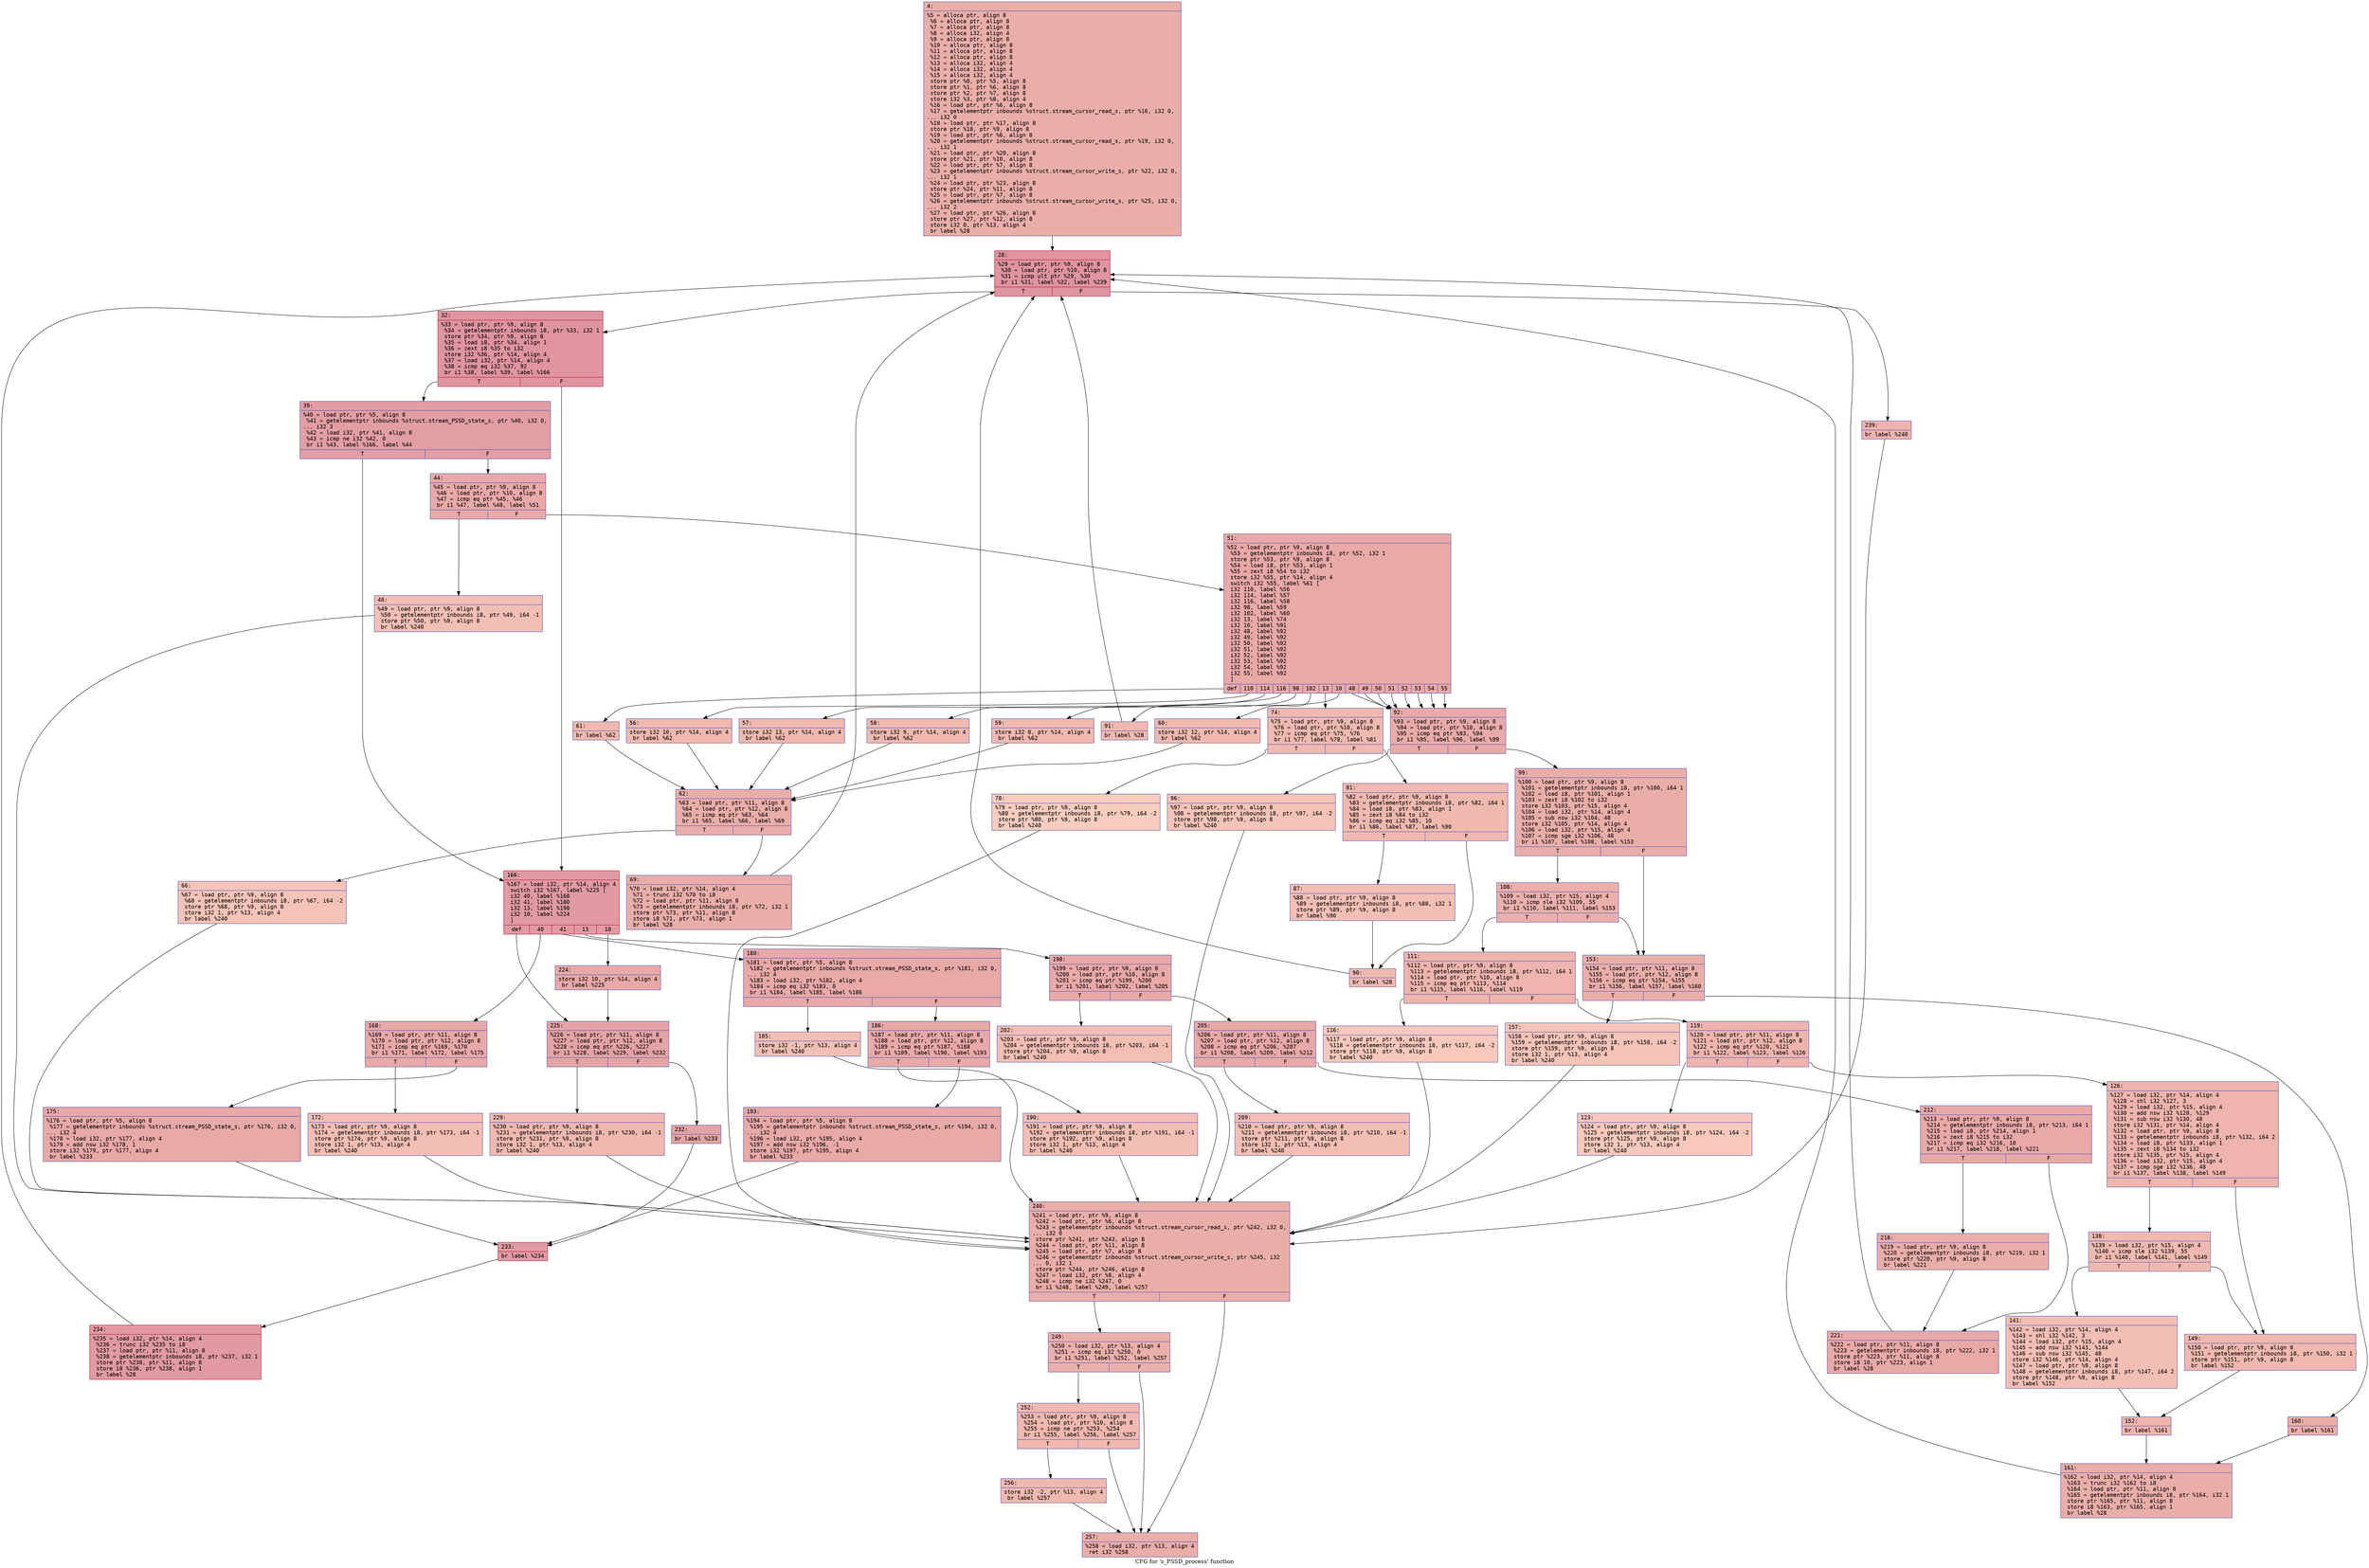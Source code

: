 digraph "CFG for 's_PSSD_process' function" {
	label="CFG for 's_PSSD_process' function";

	Node0x6000012db700 [shape=record,color="#3d50c3ff", style=filled, fillcolor="#d0473d70" fontname="Courier",label="{4:\l|  %5 = alloca ptr, align 8\l  %6 = alloca ptr, align 8\l  %7 = alloca ptr, align 8\l  %8 = alloca i32, align 4\l  %9 = alloca ptr, align 8\l  %10 = alloca ptr, align 8\l  %11 = alloca ptr, align 8\l  %12 = alloca ptr, align 8\l  %13 = alloca i32, align 4\l  %14 = alloca i32, align 4\l  %15 = alloca i32, align 4\l  store ptr %0, ptr %5, align 8\l  store ptr %1, ptr %6, align 8\l  store ptr %2, ptr %7, align 8\l  store i32 %3, ptr %8, align 4\l  %16 = load ptr, ptr %6, align 8\l  %17 = getelementptr inbounds %struct.stream_cursor_read_s, ptr %16, i32 0,\l... i32 0\l  %18 = load ptr, ptr %17, align 8\l  store ptr %18, ptr %9, align 8\l  %19 = load ptr, ptr %6, align 8\l  %20 = getelementptr inbounds %struct.stream_cursor_read_s, ptr %19, i32 0,\l... i32 1\l  %21 = load ptr, ptr %20, align 8\l  store ptr %21, ptr %10, align 8\l  %22 = load ptr, ptr %7, align 8\l  %23 = getelementptr inbounds %struct.stream_cursor_write_s, ptr %22, i32 0,\l... i32 1\l  %24 = load ptr, ptr %23, align 8\l  store ptr %24, ptr %11, align 8\l  %25 = load ptr, ptr %7, align 8\l  %26 = getelementptr inbounds %struct.stream_cursor_write_s, ptr %25, i32 0,\l... i32 2\l  %27 = load ptr, ptr %26, align 8\l  store ptr %27, ptr %12, align 8\l  store i32 0, ptr %13, align 4\l  br label %28\l}"];
	Node0x6000012db700 -> Node0x6000012db750[tooltip="4 -> 28\nProbability 100.00%" ];
	Node0x6000012db750 [shape=record,color="#b70d28ff", style=filled, fillcolor="#b70d2870" fontname="Courier",label="{28:\l|  %29 = load ptr, ptr %9, align 8\l  %30 = load ptr, ptr %10, align 8\l  %31 = icmp ult ptr %29, %30\l  br i1 %31, label %32, label %239\l|{<s0>T|<s1>F}}"];
	Node0x6000012db750:s0 -> Node0x6000012db7a0[tooltip="28 -> 32\nProbability 96.88%" ];
	Node0x6000012db750:s1 -> Node0x6000012dca50[tooltip="28 -> 239\nProbability 3.12%" ];
	Node0x6000012db7a0 [shape=record,color="#b70d28ff", style=filled, fillcolor="#b70d2870" fontname="Courier",label="{32:\l|  %33 = load ptr, ptr %9, align 8\l  %34 = getelementptr inbounds i8, ptr %33, i32 1\l  store ptr %34, ptr %9, align 8\l  %35 = load i8, ptr %34, align 1\l  %36 = zext i8 %35 to i32\l  store i32 %36, ptr %14, align 4\l  %37 = load i32, ptr %14, align 4\l  %38 = icmp eq i32 %37, 92\l  br i1 %38, label %39, label %166\l|{<s0>T|<s1>F}}"];
	Node0x6000012db7a0:s0 -> Node0x6000012db7f0[tooltip="32 -> 39\nProbability 50.00%" ];
	Node0x6000012db7a0:s1 -> Node0x6000012dc370[tooltip="32 -> 166\nProbability 50.00%" ];
	Node0x6000012db7f0 [shape=record,color="#3d50c3ff", style=filled, fillcolor="#be242e70" fontname="Courier",label="{39:\l|  %40 = load ptr, ptr %5, align 8\l  %41 = getelementptr inbounds %struct.stream_PSSD_state_s, ptr %40, i32 0,\l... i32 3\l  %42 = load i32, ptr %41, align 8\l  %43 = icmp ne i32 %42, 0\l  br i1 %43, label %166, label %44\l|{<s0>T|<s1>F}}"];
	Node0x6000012db7f0:s0 -> Node0x6000012dc370[tooltip="39 -> 166\nProbability 62.50%" ];
	Node0x6000012db7f0:s1 -> Node0x6000012db840[tooltip="39 -> 44\nProbability 37.50%" ];
	Node0x6000012db840 [shape=record,color="#3d50c3ff", style=filled, fillcolor="#ca3b3770" fontname="Courier",label="{44:\l|  %45 = load ptr, ptr %9, align 8\l  %46 = load ptr, ptr %10, align 8\l  %47 = icmp eq ptr %45, %46\l  br i1 %47, label %48, label %51\l|{<s0>T|<s1>F}}"];
	Node0x6000012db840:s0 -> Node0x6000012db890[tooltip="44 -> 48\nProbability 3.12%" ];
	Node0x6000012db840:s1 -> Node0x6000012db8e0[tooltip="44 -> 51\nProbability 96.88%" ];
	Node0x6000012db890 [shape=record,color="#3d50c3ff", style=filled, fillcolor="#e36c5570" fontname="Courier",label="{48:\l|  %49 = load ptr, ptr %9, align 8\l  %50 = getelementptr inbounds i8, ptr %49, i64 -1\l  store ptr %50, ptr %9, align 8\l  br label %240\l}"];
	Node0x6000012db890 -> Node0x6000012dcaa0[tooltip="48 -> 240\nProbability 100.00%" ];
	Node0x6000012db8e0 [shape=record,color="#3d50c3ff", style=filled, fillcolor="#ca3b3770" fontname="Courier",label="{51:\l|  %52 = load ptr, ptr %9, align 8\l  %53 = getelementptr inbounds i8, ptr %52, i32 1\l  store ptr %53, ptr %9, align 8\l  %54 = load i8, ptr %53, align 1\l  %55 = zext i8 %54 to i32\l  store i32 %55, ptr %14, align 4\l  switch i32 %55, label %61 [\l    i32 110, label %56\l    i32 114, label %57\l    i32 116, label %58\l    i32 98, label %59\l    i32 102, label %60\l    i32 13, label %74\l    i32 10, label %91\l    i32 48, label %92\l    i32 49, label %92\l    i32 50, label %92\l    i32 51, label %92\l    i32 52, label %92\l    i32 53, label %92\l    i32 54, label %92\l    i32 55, label %92\l  ]\l|{<s0>def|<s1>110|<s2>114|<s3>116|<s4>98|<s5>102|<s6>13|<s7>10|<s8>48|<s9>49|<s10>50|<s11>51|<s12>52|<s13>53|<s14>54|<s15>55}}"];
	Node0x6000012db8e0:s0 -> Node0x6000012dbac0[tooltip="51 -> 61\nProbability 6.25%" ];
	Node0x6000012db8e0:s1 -> Node0x6000012db930[tooltip="51 -> 56\nProbability 6.25%" ];
	Node0x6000012db8e0:s2 -> Node0x6000012db980[tooltip="51 -> 57\nProbability 6.25%" ];
	Node0x6000012db8e0:s3 -> Node0x6000012db9d0[tooltip="51 -> 58\nProbability 6.25%" ];
	Node0x6000012db8e0:s4 -> Node0x6000012dba20[tooltip="51 -> 59\nProbability 6.25%" ];
	Node0x6000012db8e0:s5 -> Node0x6000012dba70[tooltip="51 -> 60\nProbability 6.25%" ];
	Node0x6000012db8e0:s6 -> Node0x6000012dbc00[tooltip="51 -> 74\nProbability 6.25%" ];
	Node0x6000012db8e0:s7 -> Node0x6000012dbd90[tooltip="51 -> 91\nProbability 6.25%" ];
	Node0x6000012db8e0:s8 -> Node0x6000012dbde0[tooltip="51 -> 92\nProbability 50.00%" ];
	Node0x6000012db8e0:s9 -> Node0x6000012dbde0[tooltip="51 -> 92\nProbability 50.00%" ];
	Node0x6000012db8e0:s10 -> Node0x6000012dbde0[tooltip="51 -> 92\nProbability 50.00%" ];
	Node0x6000012db8e0:s11 -> Node0x6000012dbde0[tooltip="51 -> 92\nProbability 50.00%" ];
	Node0x6000012db8e0:s12 -> Node0x6000012dbde0[tooltip="51 -> 92\nProbability 50.00%" ];
	Node0x6000012db8e0:s13 -> Node0x6000012dbde0[tooltip="51 -> 92\nProbability 50.00%" ];
	Node0x6000012db8e0:s14 -> Node0x6000012dbde0[tooltip="51 -> 92\nProbability 50.00%" ];
	Node0x6000012db8e0:s15 -> Node0x6000012dbde0[tooltip="51 -> 92\nProbability 50.00%" ];
	Node0x6000012db930 [shape=record,color="#3d50c3ff", style=filled, fillcolor="#de614d70" fontname="Courier",label="{56:\l|  store i32 10, ptr %14, align 4\l  br label %62\l}"];
	Node0x6000012db930 -> Node0x6000012dbb10[tooltip="56 -> 62\nProbability 100.00%" ];
	Node0x6000012db980 [shape=record,color="#3d50c3ff", style=filled, fillcolor="#de614d70" fontname="Courier",label="{57:\l|  store i32 13, ptr %14, align 4\l  br label %62\l}"];
	Node0x6000012db980 -> Node0x6000012dbb10[tooltip="57 -> 62\nProbability 100.00%" ];
	Node0x6000012db9d0 [shape=record,color="#3d50c3ff", style=filled, fillcolor="#de614d70" fontname="Courier",label="{58:\l|  store i32 9, ptr %14, align 4\l  br label %62\l}"];
	Node0x6000012db9d0 -> Node0x6000012dbb10[tooltip="58 -> 62\nProbability 100.00%" ];
	Node0x6000012dba20 [shape=record,color="#3d50c3ff", style=filled, fillcolor="#de614d70" fontname="Courier",label="{59:\l|  store i32 8, ptr %14, align 4\l  br label %62\l}"];
	Node0x6000012dba20 -> Node0x6000012dbb10[tooltip="59 -> 62\nProbability 100.00%" ];
	Node0x6000012dba70 [shape=record,color="#3d50c3ff", style=filled, fillcolor="#de614d70" fontname="Courier",label="{60:\l|  store i32 12, ptr %14, align 4\l  br label %62\l}"];
	Node0x6000012dba70 -> Node0x6000012dbb10[tooltip="60 -> 62\nProbability 100.00%" ];
	Node0x6000012dbac0 [shape=record,color="#3d50c3ff", style=filled, fillcolor="#de614d70" fontname="Courier",label="{61:\l|  br label %62\l}"];
	Node0x6000012dbac0 -> Node0x6000012dbb10[tooltip="61 -> 62\nProbability 100.00%" ];
	Node0x6000012dbb10 [shape=record,color="#3d50c3ff", style=filled, fillcolor="#d0473d70" fontname="Courier",label="{62:\l|  %63 = load ptr, ptr %11, align 8\l  %64 = load ptr, ptr %12, align 8\l  %65 = icmp eq ptr %63, %64\l  br i1 %65, label %66, label %69\l|{<s0>T|<s1>F}}"];
	Node0x6000012dbb10:s0 -> Node0x6000012dbb60[tooltip="62 -> 66\nProbability 3.12%" ];
	Node0x6000012dbb10:s1 -> Node0x6000012dbbb0[tooltip="62 -> 69\nProbability 96.88%" ];
	Node0x6000012dbb60 [shape=record,color="#3d50c3ff", style=filled, fillcolor="#e8765c70" fontname="Courier",label="{66:\l|  %67 = load ptr, ptr %9, align 8\l  %68 = getelementptr inbounds i8, ptr %67, i64 -2\l  store ptr %68, ptr %9, align 8\l  store i32 1, ptr %13, align 4\l  br label %240\l}"];
	Node0x6000012dbb60 -> Node0x6000012dcaa0[tooltip="66 -> 240\nProbability 100.00%" ];
	Node0x6000012dbbb0 [shape=record,color="#3d50c3ff", style=filled, fillcolor="#d0473d70" fontname="Courier",label="{69:\l|  %70 = load i32, ptr %14, align 4\l  %71 = trunc i32 %70 to i8\l  %72 = load ptr, ptr %11, align 8\l  %73 = getelementptr inbounds i8, ptr %72, i32 1\l  store ptr %73, ptr %11, align 8\l  store i8 %71, ptr %73, align 1\l  br label %28\l}"];
	Node0x6000012dbbb0 -> Node0x6000012db750[tooltip="69 -> 28\nProbability 100.00%" ];
	Node0x6000012dbc00 [shape=record,color="#3d50c3ff", style=filled, fillcolor="#de614d70" fontname="Courier",label="{74:\l|  %75 = load ptr, ptr %9, align 8\l  %76 = load ptr, ptr %10, align 8\l  %77 = icmp eq ptr %75, %76\l  br i1 %77, label %78, label %81\l|{<s0>T|<s1>F}}"];
	Node0x6000012dbc00:s0 -> Node0x6000012dbc50[tooltip="74 -> 78\nProbability 3.12%" ];
	Node0x6000012dbc00:s1 -> Node0x6000012dbca0[tooltip="74 -> 81\nProbability 96.88%" ];
	Node0x6000012dbc50 [shape=record,color="#3d50c3ff", style=filled, fillcolor="#f08b6e70" fontname="Courier",label="{78:\l|  %79 = load ptr, ptr %9, align 8\l  %80 = getelementptr inbounds i8, ptr %79, i64 -2\l  store ptr %80, ptr %9, align 8\l  br label %240\l}"];
	Node0x6000012dbc50 -> Node0x6000012dcaa0[tooltip="78 -> 240\nProbability 100.00%" ];
	Node0x6000012dbca0 [shape=record,color="#3d50c3ff", style=filled, fillcolor="#de614d70" fontname="Courier",label="{81:\l|  %82 = load ptr, ptr %9, align 8\l  %83 = getelementptr inbounds i8, ptr %82, i64 1\l  %84 = load i8, ptr %83, align 1\l  %85 = zext i8 %84 to i32\l  %86 = icmp eq i32 %85, 10\l  br i1 %86, label %87, label %90\l|{<s0>T|<s1>F}}"];
	Node0x6000012dbca0:s0 -> Node0x6000012dbcf0[tooltip="81 -> 87\nProbability 50.00%" ];
	Node0x6000012dbca0:s1 -> Node0x6000012dbd40[tooltip="81 -> 90\nProbability 50.00%" ];
	Node0x6000012dbcf0 [shape=record,color="#3d50c3ff", style=filled, fillcolor="#e36c5570" fontname="Courier",label="{87:\l|  %88 = load ptr, ptr %9, align 8\l  %89 = getelementptr inbounds i8, ptr %88, i32 1\l  store ptr %89, ptr %9, align 8\l  br label %90\l}"];
	Node0x6000012dbcf0 -> Node0x6000012dbd40[tooltip="87 -> 90\nProbability 100.00%" ];
	Node0x6000012dbd40 [shape=record,color="#3d50c3ff", style=filled, fillcolor="#de614d70" fontname="Courier",label="{90:\l|  br label %28\l}"];
	Node0x6000012dbd40 -> Node0x6000012db750[tooltip="90 -> 28\nProbability 100.00%" ];
	Node0x6000012dbd90 [shape=record,color="#3d50c3ff", style=filled, fillcolor="#de614d70" fontname="Courier",label="{91:\l|  br label %28\l}"];
	Node0x6000012dbd90 -> Node0x6000012db750[tooltip="91 -> 28\nProbability 100.00%" ];
	Node0x6000012dbde0 [shape=record,color="#3d50c3ff", style=filled, fillcolor="#cc403a70" fontname="Courier",label="{92:\l|  %93 = load ptr, ptr %9, align 8\l  %94 = load ptr, ptr %10, align 8\l  %95 = icmp eq ptr %93, %94\l  br i1 %95, label %96, label %99\l|{<s0>T|<s1>F}}"];
	Node0x6000012dbde0:s0 -> Node0x6000012dbe30[tooltip="92 -> 96\nProbability 3.12%" ];
	Node0x6000012dbde0:s1 -> Node0x6000012dbe80[tooltip="92 -> 99\nProbability 96.88%" ];
	Node0x6000012dbe30 [shape=record,color="#3d50c3ff", style=filled, fillcolor="#e8765c70" fontname="Courier",label="{96:\l|  %97 = load ptr, ptr %9, align 8\l  %98 = getelementptr inbounds i8, ptr %97, i64 -2\l  store ptr %98, ptr %9, align 8\l  br label %240\l}"];
	Node0x6000012dbe30 -> Node0x6000012dcaa0[tooltip="96 -> 240\nProbability 100.00%" ];
	Node0x6000012dbe80 [shape=record,color="#3d50c3ff", style=filled, fillcolor="#d0473d70" fontname="Courier",label="{99:\l|  %100 = load ptr, ptr %9, align 8\l  %101 = getelementptr inbounds i8, ptr %100, i64 1\l  %102 = load i8, ptr %101, align 1\l  %103 = zext i8 %102 to i32\l  store i32 %103, ptr %15, align 4\l  %104 = load i32, ptr %14, align 4\l  %105 = sub nsw i32 %104, 48\l  store i32 %105, ptr %14, align 4\l  %106 = load i32, ptr %15, align 4\l  %107 = icmp sge i32 %106, 48\l  br i1 %107, label %108, label %153\l|{<s0>T|<s1>F}}"];
	Node0x6000012dbe80:s0 -> Node0x6000012dbed0[tooltip="99 -> 108\nProbability 50.00%" ];
	Node0x6000012dbe80:s1 -> Node0x6000012dc230[tooltip="99 -> 153\nProbability 50.00%" ];
	Node0x6000012dbed0 [shape=record,color="#3d50c3ff", style=filled, fillcolor="#d24b4070" fontname="Courier",label="{108:\l|  %109 = load i32, ptr %15, align 4\l  %110 = icmp sle i32 %109, 55\l  br i1 %110, label %111, label %153\l|{<s0>T|<s1>F}}"];
	Node0x6000012dbed0:s0 -> Node0x6000012dbf20[tooltip="108 -> 111\nProbability 50.00%" ];
	Node0x6000012dbed0:s1 -> Node0x6000012dc230[tooltip="108 -> 153\nProbability 50.00%" ];
	Node0x6000012dbf20 [shape=record,color="#3d50c3ff", style=filled, fillcolor="#d8564670" fontname="Courier",label="{111:\l|  %112 = load ptr, ptr %9, align 8\l  %113 = getelementptr inbounds i8, ptr %112, i64 1\l  %114 = load ptr, ptr %10, align 8\l  %115 = icmp eq ptr %113, %114\l  br i1 %115, label %116, label %119\l|{<s0>T|<s1>F}}"];
	Node0x6000012dbf20:s0 -> Node0x6000012dbf70[tooltip="111 -> 116\nProbability 3.12%" ];
	Node0x6000012dbf20:s1 -> Node0x6000012dc000[tooltip="111 -> 119\nProbability 96.88%" ];
	Node0x6000012dbf70 [shape=record,color="#3d50c3ff", style=filled, fillcolor="#ed836670" fontname="Courier",label="{116:\l|  %117 = load ptr, ptr %9, align 8\l  %118 = getelementptr inbounds i8, ptr %117, i64 -2\l  store ptr %118, ptr %9, align 8\l  br label %240\l}"];
	Node0x6000012dbf70 -> Node0x6000012dcaa0[tooltip="116 -> 240\nProbability 100.00%" ];
	Node0x6000012dc000 [shape=record,color="#3d50c3ff", style=filled, fillcolor="#d8564670" fontname="Courier",label="{119:\l|  %120 = load ptr, ptr %11, align 8\l  %121 = load ptr, ptr %12, align 8\l  %122 = icmp eq ptr %120, %121\l  br i1 %122, label %123, label %126\l|{<s0>T|<s1>F}}"];
	Node0x6000012dc000:s0 -> Node0x6000012dc050[tooltip="119 -> 123\nProbability 3.12%" ];
	Node0x6000012dc000:s1 -> Node0x6000012dc0a0[tooltip="119 -> 126\nProbability 96.88%" ];
	Node0x6000012dc050 [shape=record,color="#3d50c3ff", style=filled, fillcolor="#ed836670" fontname="Courier",label="{123:\l|  %124 = load ptr, ptr %9, align 8\l  %125 = getelementptr inbounds i8, ptr %124, i64 -2\l  store ptr %125, ptr %9, align 8\l  store i32 1, ptr %13, align 4\l  br label %240\l}"];
	Node0x6000012dc050 -> Node0x6000012dcaa0[tooltip="123 -> 240\nProbability 100.00%" ];
	Node0x6000012dc0a0 [shape=record,color="#3d50c3ff", style=filled, fillcolor="#d8564670" fontname="Courier",label="{126:\l|  %127 = load i32, ptr %14, align 4\l  %128 = shl i32 %127, 3\l  %129 = load i32, ptr %15, align 4\l  %130 = add nsw i32 %128, %129\l  %131 = sub nsw i32 %130, 48\l  store i32 %131, ptr %14, align 4\l  %132 = load ptr, ptr %9, align 8\l  %133 = getelementptr inbounds i8, ptr %132, i64 2\l  %134 = load i8, ptr %133, align 1\l  %135 = zext i8 %134 to i32\l  store i32 %135, ptr %15, align 4\l  %136 = load i32, ptr %15, align 4\l  %137 = icmp sge i32 %136, 48\l  br i1 %137, label %138, label %149\l|{<s0>T|<s1>F}}"];
	Node0x6000012dc0a0:s0 -> Node0x6000012dc0f0[tooltip="126 -> 138\nProbability 50.00%" ];
	Node0x6000012dc0a0:s1 -> Node0x6000012dc190[tooltip="126 -> 149\nProbability 50.00%" ];
	Node0x6000012dc0f0 [shape=record,color="#3d50c3ff", style=filled, fillcolor="#de614d70" fontname="Courier",label="{138:\l|  %139 = load i32, ptr %15, align 4\l  %140 = icmp sle i32 %139, 55\l  br i1 %140, label %141, label %149\l|{<s0>T|<s1>F}}"];
	Node0x6000012dc0f0:s0 -> Node0x6000012dc140[tooltip="138 -> 141\nProbability 50.00%" ];
	Node0x6000012dc0f0:s1 -> Node0x6000012dc190[tooltip="138 -> 149\nProbability 50.00%" ];
	Node0x6000012dc140 [shape=record,color="#3d50c3ff", style=filled, fillcolor="#e36c5570" fontname="Courier",label="{141:\l|  %142 = load i32, ptr %14, align 4\l  %143 = shl i32 %142, 3\l  %144 = load i32, ptr %15, align 4\l  %145 = add nsw i32 %143, %144\l  %146 = sub nsw i32 %145, 48\l  store i32 %146, ptr %14, align 4\l  %147 = load ptr, ptr %9, align 8\l  %148 = getelementptr inbounds i8, ptr %147, i64 2\l  store ptr %148, ptr %9, align 8\l  br label %152\l}"];
	Node0x6000012dc140 -> Node0x6000012dc1e0[tooltip="141 -> 152\nProbability 100.00%" ];
	Node0x6000012dc190 [shape=record,color="#3d50c3ff", style=filled, fillcolor="#dc5d4a70" fontname="Courier",label="{149:\l|  %150 = load ptr, ptr %9, align 8\l  %151 = getelementptr inbounds i8, ptr %150, i32 1\l  store ptr %151, ptr %9, align 8\l  br label %152\l}"];
	Node0x6000012dc190 -> Node0x6000012dc1e0[tooltip="149 -> 152\nProbability 100.00%" ];
	Node0x6000012dc1e0 [shape=record,color="#3d50c3ff", style=filled, fillcolor="#d8564670" fontname="Courier",label="{152:\l|  br label %161\l}"];
	Node0x6000012dc1e0 -> Node0x6000012dc320[tooltip="152 -> 161\nProbability 100.00%" ];
	Node0x6000012dc230 [shape=record,color="#3d50c3ff", style=filled, fillcolor="#d0473d70" fontname="Courier",label="{153:\l|  %154 = load ptr, ptr %11, align 8\l  %155 = load ptr, ptr %12, align 8\l  %156 = icmp eq ptr %154, %155\l  br i1 %156, label %157, label %160\l|{<s0>T|<s1>F}}"];
	Node0x6000012dc230:s0 -> Node0x6000012dc280[tooltip="153 -> 157\nProbability 3.12%" ];
	Node0x6000012dc230:s1 -> Node0x6000012dc2d0[tooltip="153 -> 160\nProbability 96.88%" ];
	Node0x6000012dc280 [shape=record,color="#3d50c3ff", style=filled, fillcolor="#e8765c70" fontname="Courier",label="{157:\l|  %158 = load ptr, ptr %9, align 8\l  %159 = getelementptr inbounds i8, ptr %158, i64 -2\l  store ptr %159, ptr %9, align 8\l  store i32 1, ptr %13, align 4\l  br label %240\l}"];
	Node0x6000012dc280 -> Node0x6000012dcaa0[tooltip="157 -> 240\nProbability 100.00%" ];
	Node0x6000012dc2d0 [shape=record,color="#3d50c3ff", style=filled, fillcolor="#d0473d70" fontname="Courier",label="{160:\l|  br label %161\l}"];
	Node0x6000012dc2d0 -> Node0x6000012dc320[tooltip="160 -> 161\nProbability 100.00%" ];
	Node0x6000012dc320 [shape=record,color="#3d50c3ff", style=filled, fillcolor="#d0473d70" fontname="Courier",label="{161:\l|  %162 = load i32, ptr %14, align 4\l  %163 = trunc i32 %162 to i8\l  %164 = load ptr, ptr %11, align 8\l  %165 = getelementptr inbounds i8, ptr %164, i32 1\l  store ptr %165, ptr %11, align 8\l  store i8 %163, ptr %165, align 1\l  br label %28\l}"];
	Node0x6000012dc320 -> Node0x6000012db750[tooltip="161 -> 28\nProbability 100.00%" ];
	Node0x6000012dc370 [shape=record,color="#b70d28ff", style=filled, fillcolor="#bb1b2c70" fontname="Courier",label="{166:\l|  %167 = load i32, ptr %14, align 4\l  switch i32 %167, label %225 [\l    i32 40, label %168\l    i32 41, label %180\l    i32 13, label %198\l    i32 10, label %224\l  ]\l|{<s0>def|<s1>40|<s2>41|<s3>13|<s4>10}}"];
	Node0x6000012dc370:s0 -> Node0x6000012dc8c0[tooltip="166 -> 225\nProbability 20.00%" ];
	Node0x6000012dc370:s1 -> Node0x6000012dc3c0[tooltip="166 -> 168\nProbability 20.00%" ];
	Node0x6000012dc370:s2 -> Node0x6000012dc4b0[tooltip="166 -> 180\nProbability 20.00%" ];
	Node0x6000012dc370:s3 -> Node0x6000012dc640[tooltip="166 -> 198\nProbability 20.00%" ];
	Node0x6000012dc370:s4 -> Node0x6000012dc870[tooltip="166 -> 224\nProbability 20.00%" ];
	Node0x6000012dc3c0 [shape=record,color="#3d50c3ff", style=filled, fillcolor="#ca3b3770" fontname="Courier",label="{168:\l|  %169 = load ptr, ptr %11, align 8\l  %170 = load ptr, ptr %12, align 8\l  %171 = icmp eq ptr %169, %170\l  br i1 %171, label %172, label %175\l|{<s0>T|<s1>F}}"];
	Node0x6000012dc3c0:s0 -> Node0x6000012dc410[tooltip="168 -> 172\nProbability 3.12%" ];
	Node0x6000012dc3c0:s1 -> Node0x6000012dc460[tooltip="168 -> 175\nProbability 96.88%" ];
	Node0x6000012dc410 [shape=record,color="#3d50c3ff", style=filled, fillcolor="#e36c5570" fontname="Courier",label="{172:\l|  %173 = load ptr, ptr %9, align 8\l  %174 = getelementptr inbounds i8, ptr %173, i64 -1\l  store ptr %174, ptr %9, align 8\l  store i32 1, ptr %13, align 4\l  br label %240\l}"];
	Node0x6000012dc410 -> Node0x6000012dcaa0[tooltip="172 -> 240\nProbability 100.00%" ];
	Node0x6000012dc460 [shape=record,color="#3d50c3ff", style=filled, fillcolor="#ca3b3770" fontname="Courier",label="{175:\l|  %176 = load ptr, ptr %5, align 8\l  %177 = getelementptr inbounds %struct.stream_PSSD_state_s, ptr %176, i32 0,\l... i32 4\l  %178 = load i32, ptr %177, align 4\l  %179 = add nsw i32 %178, 1\l  store i32 %179, ptr %177, align 4\l  br label %233\l}"];
	Node0x6000012dc460 -> Node0x6000012dc9b0[tooltip="175 -> 233\nProbability 100.00%" ];
	Node0x6000012dc4b0 [shape=record,color="#3d50c3ff", style=filled, fillcolor="#ca3b3770" fontname="Courier",label="{180:\l|  %181 = load ptr, ptr %5, align 8\l  %182 = getelementptr inbounds %struct.stream_PSSD_state_s, ptr %181, i32 0,\l... i32 4\l  %183 = load i32, ptr %182, align 4\l  %184 = icmp eq i32 %183, 0\l  br i1 %184, label %185, label %186\l|{<s0>T|<s1>F}}"];
	Node0x6000012dc4b0:s0 -> Node0x6000012dc500[tooltip="180 -> 185\nProbability 3.12%" ];
	Node0x6000012dc4b0:s1 -> Node0x6000012dc550[tooltip="180 -> 186\nProbability 96.88%" ];
	Node0x6000012dc500 [shape=record,color="#3d50c3ff", style=filled, fillcolor="#e36c5570" fontname="Courier",label="{185:\l|  store i32 -1, ptr %13, align 4\l  br label %240\l}"];
	Node0x6000012dc500 -> Node0x6000012dcaa0[tooltip="185 -> 240\nProbability 100.00%" ];
	Node0x6000012dc550 [shape=record,color="#3d50c3ff", style=filled, fillcolor="#ca3b3770" fontname="Courier",label="{186:\l|  %187 = load ptr, ptr %11, align 8\l  %188 = load ptr, ptr %12, align 8\l  %189 = icmp eq ptr %187, %188\l  br i1 %189, label %190, label %193\l|{<s0>T|<s1>F}}"];
	Node0x6000012dc550:s0 -> Node0x6000012dc5a0[tooltip="186 -> 190\nProbability 3.12%" ];
	Node0x6000012dc550:s1 -> Node0x6000012dc5f0[tooltip="186 -> 193\nProbability 96.88%" ];
	Node0x6000012dc5a0 [shape=record,color="#3d50c3ff", style=filled, fillcolor="#e36c5570" fontname="Courier",label="{190:\l|  %191 = load ptr, ptr %9, align 8\l  %192 = getelementptr inbounds i8, ptr %191, i64 -1\l  store ptr %192, ptr %9, align 8\l  store i32 1, ptr %13, align 4\l  br label %240\l}"];
	Node0x6000012dc5a0 -> Node0x6000012dcaa0[tooltip="190 -> 240\nProbability 100.00%" ];
	Node0x6000012dc5f0 [shape=record,color="#3d50c3ff", style=filled, fillcolor="#ca3b3770" fontname="Courier",label="{193:\l|  %194 = load ptr, ptr %5, align 8\l  %195 = getelementptr inbounds %struct.stream_PSSD_state_s, ptr %194, i32 0,\l... i32 4\l  %196 = load i32, ptr %195, align 4\l  %197 = add nsw i32 %196, -1\l  store i32 %197, ptr %195, align 4\l  br label %233\l}"];
	Node0x6000012dc5f0 -> Node0x6000012dc9b0[tooltip="193 -> 233\nProbability 100.00%" ];
	Node0x6000012dc640 [shape=record,color="#3d50c3ff", style=filled, fillcolor="#ca3b3770" fontname="Courier",label="{198:\l|  %199 = load ptr, ptr %9, align 8\l  %200 = load ptr, ptr %10, align 8\l  %201 = icmp eq ptr %199, %200\l  br i1 %201, label %202, label %205\l|{<s0>T|<s1>F}}"];
	Node0x6000012dc640:s0 -> Node0x6000012dc690[tooltip="198 -> 202\nProbability 3.12%" ];
	Node0x6000012dc640:s1 -> Node0x6000012dc6e0[tooltip="198 -> 205\nProbability 96.88%" ];
	Node0x6000012dc690 [shape=record,color="#3d50c3ff", style=filled, fillcolor="#e36c5570" fontname="Courier",label="{202:\l|  %203 = load ptr, ptr %9, align 8\l  %204 = getelementptr inbounds i8, ptr %203, i64 -1\l  store ptr %204, ptr %9, align 8\l  br label %240\l}"];
	Node0x6000012dc690 -> Node0x6000012dcaa0[tooltip="202 -> 240\nProbability 100.00%" ];
	Node0x6000012dc6e0 [shape=record,color="#3d50c3ff", style=filled, fillcolor="#ca3b3770" fontname="Courier",label="{205:\l|  %206 = load ptr, ptr %11, align 8\l  %207 = load ptr, ptr %12, align 8\l  %208 = icmp eq ptr %206, %207\l  br i1 %208, label %209, label %212\l|{<s0>T|<s1>F}}"];
	Node0x6000012dc6e0:s0 -> Node0x6000012dc730[tooltip="205 -> 209\nProbability 3.12%" ];
	Node0x6000012dc6e0:s1 -> Node0x6000012dc780[tooltip="205 -> 212\nProbability 96.88%" ];
	Node0x6000012dc730 [shape=record,color="#3d50c3ff", style=filled, fillcolor="#e36c5570" fontname="Courier",label="{209:\l|  %210 = load ptr, ptr %9, align 8\l  %211 = getelementptr inbounds i8, ptr %210, i64 -1\l  store ptr %211, ptr %9, align 8\l  store i32 1, ptr %13, align 4\l  br label %240\l}"];
	Node0x6000012dc730 -> Node0x6000012dcaa0[tooltip="209 -> 240\nProbability 100.00%" ];
	Node0x6000012dc780 [shape=record,color="#3d50c3ff", style=filled, fillcolor="#ca3b3770" fontname="Courier",label="{212:\l|  %213 = load ptr, ptr %9, align 8\l  %214 = getelementptr inbounds i8, ptr %213, i64 1\l  %215 = load i8, ptr %214, align 1\l  %216 = zext i8 %215 to i32\l  %217 = icmp eq i32 %216, 10\l  br i1 %217, label %218, label %221\l|{<s0>T|<s1>F}}"];
	Node0x6000012dc780:s0 -> Node0x6000012dc7d0[tooltip="212 -> 218\nProbability 50.00%" ];
	Node0x6000012dc780:s1 -> Node0x6000012dc820[tooltip="212 -> 221\nProbability 50.00%" ];
	Node0x6000012dc7d0 [shape=record,color="#3d50c3ff", style=filled, fillcolor="#d0473d70" fontname="Courier",label="{218:\l|  %219 = load ptr, ptr %9, align 8\l  %220 = getelementptr inbounds i8, ptr %219, i32 1\l  store ptr %220, ptr %9, align 8\l  br label %221\l}"];
	Node0x6000012dc7d0 -> Node0x6000012dc820[tooltip="218 -> 221\nProbability 100.00%" ];
	Node0x6000012dc820 [shape=record,color="#3d50c3ff", style=filled, fillcolor="#ca3b3770" fontname="Courier",label="{221:\l|  %222 = load ptr, ptr %11, align 8\l  %223 = getelementptr inbounds i8, ptr %222, i32 1\l  store ptr %223, ptr %11, align 8\l  store i8 10, ptr %223, align 1\l  br label %28\l}"];
	Node0x6000012dc820 -> Node0x6000012db750[tooltip="221 -> 28\nProbability 100.00%" ];
	Node0x6000012dc870 [shape=record,color="#3d50c3ff", style=filled, fillcolor="#ca3b3770" fontname="Courier",label="{224:\l|  store i32 10, ptr %14, align 4\l  br label %225\l}"];
	Node0x6000012dc870 -> Node0x6000012dc8c0[tooltip="224 -> 225\nProbability 100.00%" ];
	Node0x6000012dc8c0 [shape=record,color="#3d50c3ff", style=filled, fillcolor="#c32e3170" fontname="Courier",label="{225:\l|  %226 = load ptr, ptr %11, align 8\l  %227 = load ptr, ptr %12, align 8\l  %228 = icmp eq ptr %226, %227\l  br i1 %228, label %229, label %232\l|{<s0>T|<s1>F}}"];
	Node0x6000012dc8c0:s0 -> Node0x6000012dc910[tooltip="225 -> 229\nProbability 3.12%" ];
	Node0x6000012dc8c0:s1 -> Node0x6000012dc960[tooltip="225 -> 232\nProbability 96.88%" ];
	Node0x6000012dc910 [shape=record,color="#3d50c3ff", style=filled, fillcolor="#de614d70" fontname="Courier",label="{229:\l|  %230 = load ptr, ptr %9, align 8\l  %231 = getelementptr inbounds i8, ptr %230, i64 -1\l  store ptr %231, ptr %9, align 8\l  store i32 1, ptr %13, align 4\l  br label %240\l}"];
	Node0x6000012dc910 -> Node0x6000012dcaa0[tooltip="229 -> 240\nProbability 100.00%" ];
	Node0x6000012dc960 [shape=record,color="#3d50c3ff", style=filled, fillcolor="#c32e3170" fontname="Courier",label="{232:\l|  br label %233\l}"];
	Node0x6000012dc960 -> Node0x6000012dc9b0[tooltip="232 -> 233\nProbability 100.00%" ];
	Node0x6000012dc9b0 [shape=record,color="#b70d28ff", style=filled, fillcolor="#bb1b2c70" fontname="Courier",label="{233:\l|  br label %234\l}"];
	Node0x6000012dc9b0 -> Node0x6000012dca00[tooltip="233 -> 234\nProbability 100.00%" ];
	Node0x6000012dca00 [shape=record,color="#b70d28ff", style=filled, fillcolor="#bb1b2c70" fontname="Courier",label="{234:\l|  %235 = load i32, ptr %14, align 4\l  %236 = trunc i32 %235 to i8\l  %237 = load ptr, ptr %11, align 8\l  %238 = getelementptr inbounds i8, ptr %237, i32 1\l  store ptr %238, ptr %11, align 8\l  store i8 %236, ptr %238, align 1\l  br label %28\l}"];
	Node0x6000012dca00 -> Node0x6000012db750[tooltip="234 -> 28\nProbability 100.00%" ];
	Node0x6000012dca50 [shape=record,color="#3d50c3ff", style=filled, fillcolor="#d6524470" fontname="Courier",label="{239:\l|  br label %240\l}"];
	Node0x6000012dca50 -> Node0x6000012dcaa0[tooltip="239 -> 240\nProbability 100.00%" ];
	Node0x6000012dcaa0 [shape=record,color="#3d50c3ff", style=filled, fillcolor="#d0473d70" fontname="Courier",label="{240:\l|  %241 = load ptr, ptr %9, align 8\l  %242 = load ptr, ptr %6, align 8\l  %243 = getelementptr inbounds %struct.stream_cursor_read_s, ptr %242, i32 0,\l... i32 0\l  store ptr %241, ptr %243, align 8\l  %244 = load ptr, ptr %11, align 8\l  %245 = load ptr, ptr %7, align 8\l  %246 = getelementptr inbounds %struct.stream_cursor_write_s, ptr %245, i32\l... 0, i32 1\l  store ptr %244, ptr %246, align 8\l  %247 = load i32, ptr %8, align 4\l  %248 = icmp ne i32 %247, 0\l  br i1 %248, label %249, label %257\l|{<s0>T|<s1>F}}"];
	Node0x6000012dcaa0:s0 -> Node0x6000012dcaf0[tooltip="240 -> 249\nProbability 62.50%" ];
	Node0x6000012dcaa0:s1 -> Node0x6000012dcbe0[tooltip="240 -> 257\nProbability 37.50%" ];
	Node0x6000012dcaf0 [shape=record,color="#3d50c3ff", style=filled, fillcolor="#d24b4070" fontname="Courier",label="{249:\l|  %250 = load i32, ptr %13, align 4\l  %251 = icmp eq i32 %250, 0\l  br i1 %251, label %252, label %257\l|{<s0>T|<s1>F}}"];
	Node0x6000012dcaf0:s0 -> Node0x6000012dcb40[tooltip="249 -> 252\nProbability 37.50%" ];
	Node0x6000012dcaf0:s1 -> Node0x6000012dcbe0[tooltip="249 -> 257\nProbability 62.50%" ];
	Node0x6000012dcb40 [shape=record,color="#3d50c3ff", style=filled, fillcolor="#dc5d4a70" fontname="Courier",label="{252:\l|  %253 = load ptr, ptr %9, align 8\l  %254 = load ptr, ptr %10, align 8\l  %255 = icmp ne ptr %253, %254\l  br i1 %255, label %256, label %257\l|{<s0>T|<s1>F}}"];
	Node0x6000012dcb40:s0 -> Node0x6000012dcb90[tooltip="252 -> 256\nProbability 62.50%" ];
	Node0x6000012dcb40:s1 -> Node0x6000012dcbe0[tooltip="252 -> 257\nProbability 37.50%" ];
	Node0x6000012dcb90 [shape=record,color="#3d50c3ff", style=filled, fillcolor="#de614d70" fontname="Courier",label="{256:\l|  store i32 -2, ptr %13, align 4\l  br label %257\l}"];
	Node0x6000012dcb90 -> Node0x6000012dcbe0[tooltip="256 -> 257\nProbability 100.00%" ];
	Node0x6000012dcbe0 [shape=record,color="#3d50c3ff", style=filled, fillcolor="#d0473d70" fontname="Courier",label="{257:\l|  %258 = load i32, ptr %13, align 4\l  ret i32 %258\l}"];
}
